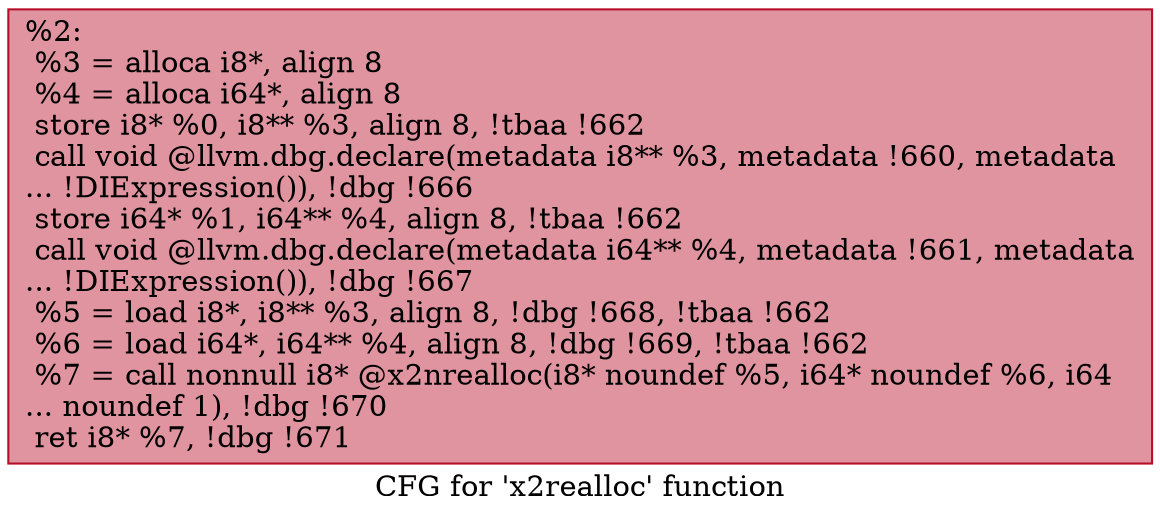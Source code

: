 digraph "CFG for 'x2realloc' function" {
	label="CFG for 'x2realloc' function";

	Node0x1b584e0 [shape=record,color="#b70d28ff", style=filled, fillcolor="#b70d2870",label="{%2:\l  %3 = alloca i8*, align 8\l  %4 = alloca i64*, align 8\l  store i8* %0, i8** %3, align 8, !tbaa !662\l  call void @llvm.dbg.declare(metadata i8** %3, metadata !660, metadata\l... !DIExpression()), !dbg !666\l  store i64* %1, i64** %4, align 8, !tbaa !662\l  call void @llvm.dbg.declare(metadata i64** %4, metadata !661, metadata\l... !DIExpression()), !dbg !667\l  %5 = load i8*, i8** %3, align 8, !dbg !668, !tbaa !662\l  %6 = load i64*, i64** %4, align 8, !dbg !669, !tbaa !662\l  %7 = call nonnull i8* @x2nrealloc(i8* noundef %5, i64* noundef %6, i64\l... noundef 1), !dbg !670\l  ret i8* %7, !dbg !671\l}"];
}
